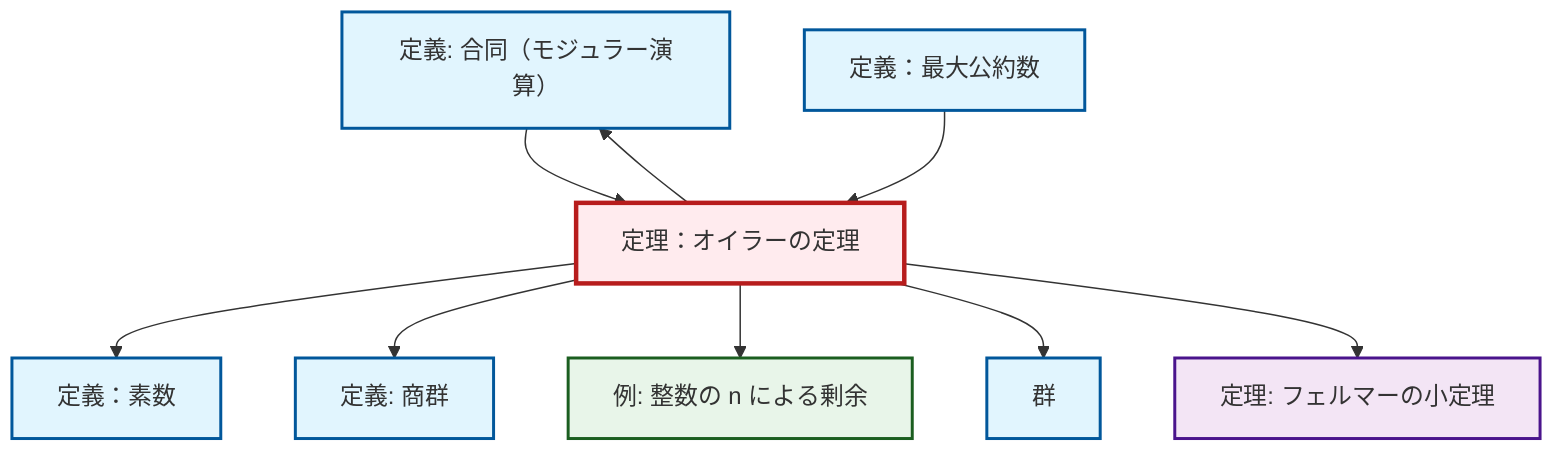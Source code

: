 graph TD
    classDef definition fill:#e1f5fe,stroke:#01579b,stroke-width:2px
    classDef theorem fill:#f3e5f5,stroke:#4a148c,stroke-width:2px
    classDef axiom fill:#fff3e0,stroke:#e65100,stroke-width:2px
    classDef example fill:#e8f5e9,stroke:#1b5e20,stroke-width:2px
    classDef current fill:#ffebee,stroke:#b71c1c,stroke-width:3px
    def-congruence["定義: 合同（モジュラー演算）"]:::definition
    def-prime["定義：素数"]:::definition
    thm-fermat-little["定理: フェルマーの小定理"]:::theorem
    def-group["群"]:::definition
    ex-quotient-integers-mod-n["例: 整数の n による剰余"]:::example
    def-gcd["定義：最大公約数"]:::definition
    def-quotient-group["定義: 商群"]:::definition
    thm-euler["定理：オイラーの定理"]:::theorem
    thm-euler --> def-prime
    thm-euler --> def-quotient-group
    thm-euler --> ex-quotient-integers-mod-n
    def-congruence --> thm-euler
    def-gcd --> thm-euler
    thm-euler --> def-group
    thm-euler --> thm-fermat-little
    thm-euler --> def-congruence
    class thm-euler current